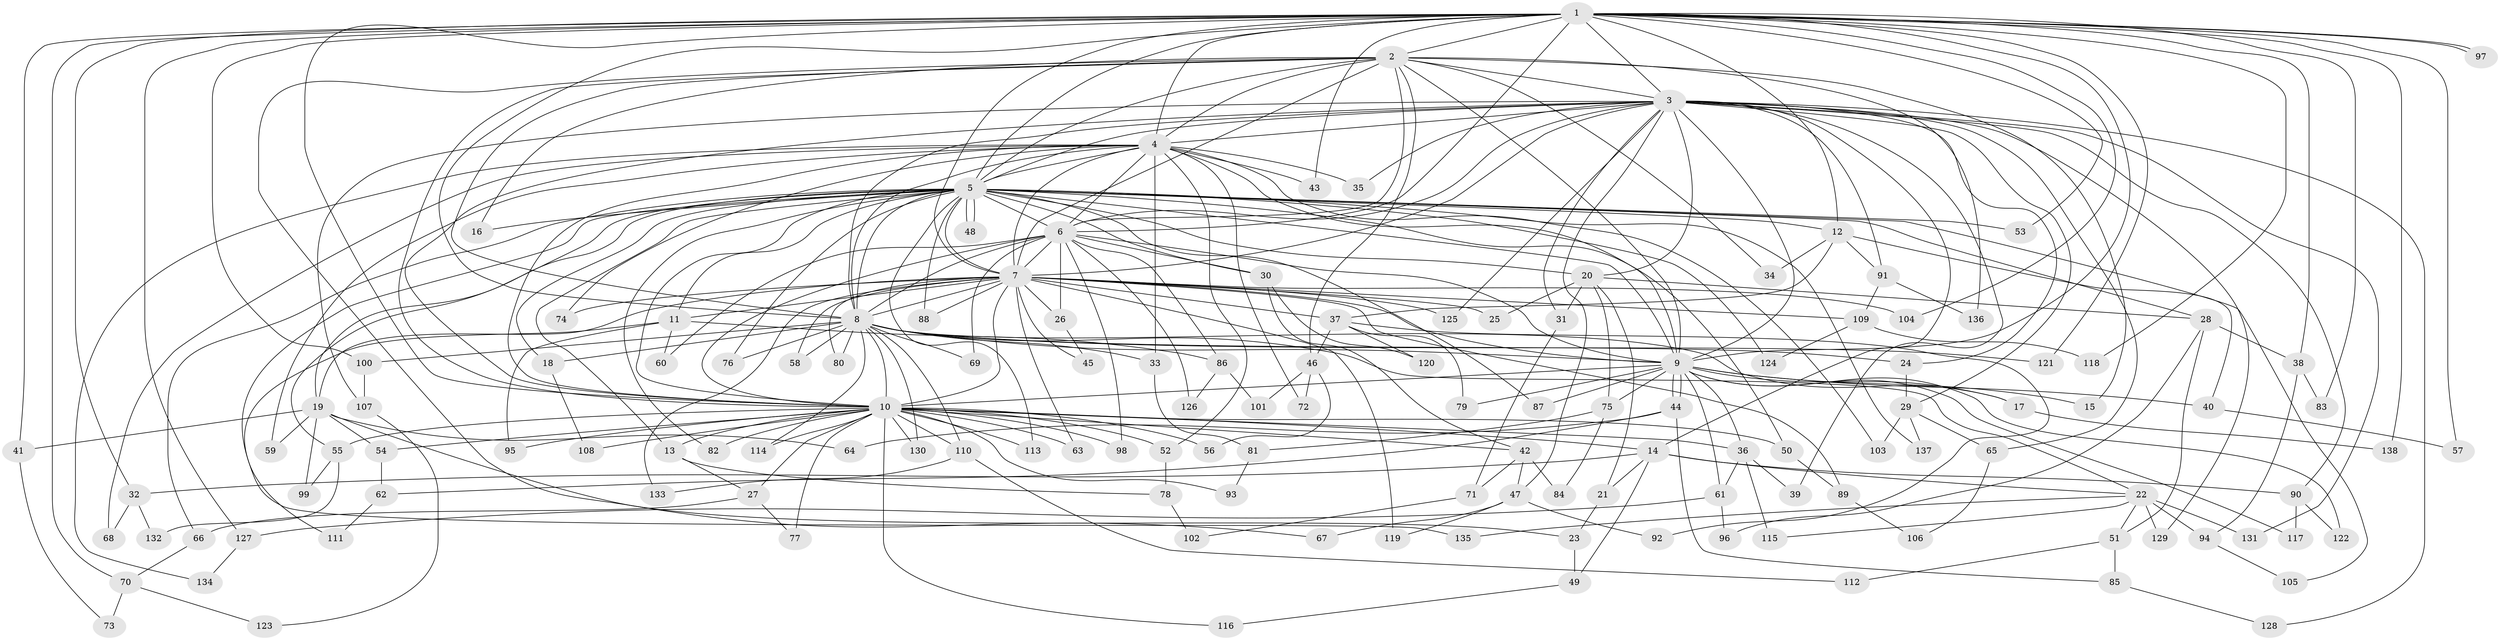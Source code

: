 // coarse degree distribution, {14: 0.012195121951219513, 28: 0.012195121951219513, 26: 0.012195121951219513, 33: 0.012195121951219513, 2: 0.573170731707317, 6: 0.012195121951219513, 23: 0.012195121951219513, 1: 0.07317073170731707, 4: 0.06097560975609756, 7: 0.024390243902439025, 3: 0.10975609756097561, 5: 0.04878048780487805, 9: 0.012195121951219513, 8: 0.012195121951219513, 10: 0.012195121951219513}
// Generated by graph-tools (version 1.1) at 2025/49/03/04/25 21:49:09]
// undirected, 138 vertices, 301 edges
graph export_dot {
graph [start="1"]
  node [color=gray90,style=filled];
  1;
  2;
  3;
  4;
  5;
  6;
  7;
  8;
  9;
  10;
  11;
  12;
  13;
  14;
  15;
  16;
  17;
  18;
  19;
  20;
  21;
  22;
  23;
  24;
  25;
  26;
  27;
  28;
  29;
  30;
  31;
  32;
  33;
  34;
  35;
  36;
  37;
  38;
  39;
  40;
  41;
  42;
  43;
  44;
  45;
  46;
  47;
  48;
  49;
  50;
  51;
  52;
  53;
  54;
  55;
  56;
  57;
  58;
  59;
  60;
  61;
  62;
  63;
  64;
  65;
  66;
  67;
  68;
  69;
  70;
  71;
  72;
  73;
  74;
  75;
  76;
  77;
  78;
  79;
  80;
  81;
  82;
  83;
  84;
  85;
  86;
  87;
  88;
  89;
  90;
  91;
  92;
  93;
  94;
  95;
  96;
  97;
  98;
  99;
  100;
  101;
  102;
  103;
  104;
  105;
  106;
  107;
  108;
  109;
  110;
  111;
  112;
  113;
  114;
  115;
  116;
  117;
  118;
  119;
  120;
  121;
  122;
  123;
  124;
  125;
  126;
  127;
  128;
  129;
  130;
  131;
  132;
  133;
  134;
  135;
  136;
  137;
  138;
  1 -- 2;
  1 -- 3;
  1 -- 4;
  1 -- 5;
  1 -- 6;
  1 -- 7;
  1 -- 8;
  1 -- 9;
  1 -- 10;
  1 -- 12;
  1 -- 32;
  1 -- 38;
  1 -- 41;
  1 -- 43;
  1 -- 53;
  1 -- 57;
  1 -- 70;
  1 -- 83;
  1 -- 97;
  1 -- 97;
  1 -- 100;
  1 -- 104;
  1 -- 118;
  1 -- 121;
  1 -- 127;
  1 -- 138;
  2 -- 3;
  2 -- 4;
  2 -- 5;
  2 -- 6;
  2 -- 7;
  2 -- 8;
  2 -- 9;
  2 -- 10;
  2 -- 15;
  2 -- 16;
  2 -- 34;
  2 -- 46;
  2 -- 67;
  2 -- 136;
  3 -- 4;
  3 -- 5;
  3 -- 6;
  3 -- 7;
  3 -- 8;
  3 -- 9;
  3 -- 10;
  3 -- 14;
  3 -- 20;
  3 -- 24;
  3 -- 29;
  3 -- 31;
  3 -- 35;
  3 -- 39;
  3 -- 47;
  3 -- 65;
  3 -- 90;
  3 -- 91;
  3 -- 107;
  3 -- 125;
  3 -- 128;
  3 -- 129;
  3 -- 131;
  4 -- 5;
  4 -- 6;
  4 -- 7;
  4 -- 8;
  4 -- 9;
  4 -- 10;
  4 -- 33;
  4 -- 35;
  4 -- 43;
  4 -- 52;
  4 -- 59;
  4 -- 68;
  4 -- 72;
  4 -- 74;
  4 -- 103;
  4 -- 134;
  5 -- 6;
  5 -- 7;
  5 -- 8;
  5 -- 9;
  5 -- 10;
  5 -- 11;
  5 -- 12;
  5 -- 13;
  5 -- 16;
  5 -- 18;
  5 -- 19;
  5 -- 20;
  5 -- 28;
  5 -- 30;
  5 -- 48;
  5 -- 48;
  5 -- 50;
  5 -- 53;
  5 -- 55;
  5 -- 66;
  5 -- 76;
  5 -- 82;
  5 -- 87;
  5 -- 88;
  5 -- 105;
  5 -- 113;
  5 -- 124;
  5 -- 135;
  5 -- 137;
  6 -- 7;
  6 -- 8;
  6 -- 9;
  6 -- 10;
  6 -- 26;
  6 -- 30;
  6 -- 60;
  6 -- 69;
  6 -- 86;
  6 -- 98;
  6 -- 126;
  7 -- 8;
  7 -- 9;
  7 -- 10;
  7 -- 11;
  7 -- 19;
  7 -- 25;
  7 -- 26;
  7 -- 37;
  7 -- 45;
  7 -- 58;
  7 -- 63;
  7 -- 74;
  7 -- 80;
  7 -- 88;
  7 -- 89;
  7 -- 104;
  7 -- 109;
  7 -- 119;
  7 -- 125;
  7 -- 133;
  8 -- 9;
  8 -- 10;
  8 -- 17;
  8 -- 18;
  8 -- 22;
  8 -- 24;
  8 -- 33;
  8 -- 58;
  8 -- 69;
  8 -- 76;
  8 -- 80;
  8 -- 100;
  8 -- 110;
  8 -- 114;
  8 -- 121;
  8 -- 130;
  9 -- 10;
  9 -- 15;
  9 -- 17;
  9 -- 36;
  9 -- 40;
  9 -- 44;
  9 -- 44;
  9 -- 61;
  9 -- 75;
  9 -- 79;
  9 -- 87;
  9 -- 117;
  9 -- 122;
  10 -- 13;
  10 -- 14;
  10 -- 27;
  10 -- 36;
  10 -- 42;
  10 -- 50;
  10 -- 52;
  10 -- 54;
  10 -- 55;
  10 -- 56;
  10 -- 63;
  10 -- 77;
  10 -- 82;
  10 -- 93;
  10 -- 95;
  10 -- 98;
  10 -- 108;
  10 -- 110;
  10 -- 113;
  10 -- 114;
  10 -- 116;
  10 -- 130;
  11 -- 60;
  11 -- 86;
  11 -- 95;
  11 -- 111;
  12 -- 34;
  12 -- 37;
  12 -- 40;
  12 -- 91;
  13 -- 27;
  13 -- 78;
  14 -- 21;
  14 -- 22;
  14 -- 32;
  14 -- 49;
  14 -- 90;
  17 -- 138;
  18 -- 108;
  19 -- 23;
  19 -- 41;
  19 -- 54;
  19 -- 59;
  19 -- 64;
  19 -- 99;
  20 -- 21;
  20 -- 25;
  20 -- 28;
  20 -- 31;
  20 -- 75;
  21 -- 23;
  22 -- 51;
  22 -- 94;
  22 -- 115;
  22 -- 129;
  22 -- 131;
  22 -- 135;
  23 -- 49;
  24 -- 29;
  26 -- 45;
  27 -- 66;
  27 -- 77;
  28 -- 38;
  28 -- 51;
  28 -- 96;
  29 -- 65;
  29 -- 103;
  29 -- 137;
  30 -- 42;
  30 -- 120;
  31 -- 71;
  32 -- 68;
  32 -- 132;
  33 -- 81;
  36 -- 39;
  36 -- 61;
  36 -- 115;
  37 -- 46;
  37 -- 79;
  37 -- 92;
  37 -- 120;
  38 -- 83;
  38 -- 94;
  40 -- 57;
  41 -- 73;
  42 -- 47;
  42 -- 71;
  42 -- 84;
  44 -- 62;
  44 -- 64;
  44 -- 85;
  46 -- 56;
  46 -- 72;
  46 -- 101;
  47 -- 67;
  47 -- 92;
  47 -- 119;
  49 -- 116;
  50 -- 89;
  51 -- 85;
  51 -- 112;
  52 -- 78;
  54 -- 62;
  55 -- 99;
  55 -- 132;
  61 -- 96;
  61 -- 127;
  62 -- 111;
  65 -- 106;
  66 -- 70;
  70 -- 73;
  70 -- 123;
  71 -- 102;
  75 -- 81;
  75 -- 84;
  78 -- 102;
  81 -- 93;
  85 -- 128;
  86 -- 101;
  86 -- 126;
  89 -- 106;
  90 -- 117;
  90 -- 122;
  91 -- 109;
  91 -- 136;
  94 -- 105;
  100 -- 107;
  107 -- 123;
  109 -- 118;
  109 -- 124;
  110 -- 112;
  110 -- 133;
  127 -- 134;
}
